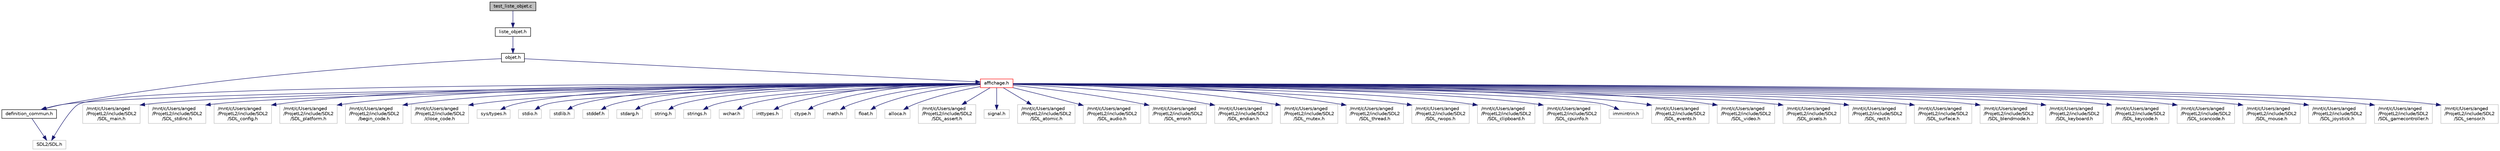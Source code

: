 digraph "test_liste_objet.c"
{
 // LATEX_PDF_SIZE
  edge [fontname="Helvetica",fontsize="10",labelfontname="Helvetica",labelfontsize="10"];
  node [fontname="Helvetica",fontsize="10",shape=record];
  Node1 [label="test_liste_objet.c",height=0.2,width=0.4,color="black", fillcolor="grey75", style="filled", fontcolor="black",tooltip=" "];
  Node1 -> Node2 [color="midnightblue",fontsize="10",style="solid",fontname="Helvetica"];
  Node2 [label="liste_objet.h",height=0.2,width=0.4,color="black", fillcolor="white", style="filled",URL="$d7/d64/liste__objet_8h.html",tooltip="Fichier contenant toutes les définitions concernant les listes d'objets."];
  Node2 -> Node3 [color="midnightblue",fontsize="10",style="solid",fontname="Helvetica"];
  Node3 [label="objet.h",height=0.2,width=0.4,color="black", fillcolor="white", style="filled",URL="$d4/d0b/objet_8h.html",tooltip="Fichier contenant toutes les définitions concernant les objets."];
  Node3 -> Node4 [color="midnightblue",fontsize="10",style="solid",fontname="Helvetica"];
  Node4 [label="definition_commun.h",height=0.2,width=0.4,color="black", fillcolor="white", style="filled",URL="$d1/daa/definition__commun_8h.html",tooltip="Contient toutes les définitions communes à tout les fichiers."];
  Node4 -> Node5 [color="midnightblue",fontsize="10",style="solid",fontname="Helvetica"];
  Node5 [label="SDL2/SDL.h",height=0.2,width=0.4,color="grey75", fillcolor="white", style="filled",tooltip=" "];
  Node3 -> Node6 [color="midnightblue",fontsize="10",style="solid",fontname="Helvetica"];
  Node6 [label="affichage.h",height=0.2,width=0.4,color="red", fillcolor="white", style="filled",URL="$d5/dae/affichage_8h.html",tooltip=" "];
  Node6 -> Node5 [color="midnightblue",fontsize="10",style="solid",fontname="Helvetica"];
  Node6 -> Node7 [color="midnightblue",fontsize="10",style="solid",fontname="Helvetica"];
  Node7 [label="/mnt/c/Users/anged\l/ProjetL2/include/SDL2\l/SDL_main.h",height=0.2,width=0.4,color="grey75", fillcolor="white", style="filled",tooltip=" "];
  Node6 -> Node8 [color="midnightblue",fontsize="10",style="solid",fontname="Helvetica"];
  Node8 [label="/mnt/c/Users/anged\l/ProjetL2/include/SDL2\l/SDL_stdinc.h",height=0.2,width=0.4,color="grey75", fillcolor="white", style="filled",tooltip=" "];
  Node6 -> Node9 [color="midnightblue",fontsize="10",style="solid",fontname="Helvetica"];
  Node9 [label="/mnt/c/Users/anged\l/ProjetL2/include/SDL2\l/SDL_config.h",height=0.2,width=0.4,color="grey75", fillcolor="white", style="filled",tooltip=" "];
  Node6 -> Node10 [color="midnightblue",fontsize="10",style="solid",fontname="Helvetica"];
  Node10 [label="/mnt/c/Users/anged\l/ProjetL2/include/SDL2\l/SDL_platform.h",height=0.2,width=0.4,color="grey75", fillcolor="white", style="filled",tooltip=" "];
  Node6 -> Node11 [color="midnightblue",fontsize="10",style="solid",fontname="Helvetica"];
  Node11 [label="/mnt/c/Users/anged\l/ProjetL2/include/SDL2\l/begin_code.h",height=0.2,width=0.4,color="grey75", fillcolor="white", style="filled",tooltip=" "];
  Node6 -> Node12 [color="midnightblue",fontsize="10",style="solid",fontname="Helvetica"];
  Node12 [label="/mnt/c/Users/anged\l/ProjetL2/include/SDL2\l/close_code.h",height=0.2,width=0.4,color="grey75", fillcolor="white", style="filled",tooltip=" "];
  Node6 -> Node13 [color="midnightblue",fontsize="10",style="solid",fontname="Helvetica"];
  Node13 [label="sys/types.h",height=0.2,width=0.4,color="grey75", fillcolor="white", style="filled",tooltip=" "];
  Node6 -> Node14 [color="midnightblue",fontsize="10",style="solid",fontname="Helvetica"];
  Node14 [label="stdio.h",height=0.2,width=0.4,color="grey75", fillcolor="white", style="filled",tooltip=" "];
  Node6 -> Node15 [color="midnightblue",fontsize="10",style="solid",fontname="Helvetica"];
  Node15 [label="stdlib.h",height=0.2,width=0.4,color="grey75", fillcolor="white", style="filled",tooltip=" "];
  Node6 -> Node16 [color="midnightblue",fontsize="10",style="solid",fontname="Helvetica"];
  Node16 [label="stddef.h",height=0.2,width=0.4,color="grey75", fillcolor="white", style="filled",tooltip=" "];
  Node6 -> Node17 [color="midnightblue",fontsize="10",style="solid",fontname="Helvetica"];
  Node17 [label="stdarg.h",height=0.2,width=0.4,color="grey75", fillcolor="white", style="filled",tooltip=" "];
  Node6 -> Node18 [color="midnightblue",fontsize="10",style="solid",fontname="Helvetica"];
  Node18 [label="string.h",height=0.2,width=0.4,color="grey75", fillcolor="white", style="filled",tooltip=" "];
  Node6 -> Node19 [color="midnightblue",fontsize="10",style="solid",fontname="Helvetica"];
  Node19 [label="strings.h",height=0.2,width=0.4,color="grey75", fillcolor="white", style="filled",tooltip=" "];
  Node6 -> Node20 [color="midnightblue",fontsize="10",style="solid",fontname="Helvetica"];
  Node20 [label="wchar.h",height=0.2,width=0.4,color="grey75", fillcolor="white", style="filled",tooltip=" "];
  Node6 -> Node21 [color="midnightblue",fontsize="10",style="solid",fontname="Helvetica"];
  Node21 [label="inttypes.h",height=0.2,width=0.4,color="grey75", fillcolor="white", style="filled",tooltip=" "];
  Node6 -> Node22 [color="midnightblue",fontsize="10",style="solid",fontname="Helvetica"];
  Node22 [label="ctype.h",height=0.2,width=0.4,color="grey75", fillcolor="white", style="filled",tooltip=" "];
  Node6 -> Node23 [color="midnightblue",fontsize="10",style="solid",fontname="Helvetica"];
  Node23 [label="math.h",height=0.2,width=0.4,color="grey75", fillcolor="white", style="filled",tooltip=" "];
  Node6 -> Node24 [color="midnightblue",fontsize="10",style="solid",fontname="Helvetica"];
  Node24 [label="float.h",height=0.2,width=0.4,color="grey75", fillcolor="white", style="filled",tooltip=" "];
  Node6 -> Node25 [color="midnightblue",fontsize="10",style="solid",fontname="Helvetica"];
  Node25 [label="alloca.h",height=0.2,width=0.4,color="grey75", fillcolor="white", style="filled",tooltip=" "];
  Node6 -> Node26 [color="midnightblue",fontsize="10",style="solid",fontname="Helvetica"];
  Node26 [label="/mnt/c/Users/anged\l/ProjetL2/include/SDL2\l/SDL_assert.h",height=0.2,width=0.4,color="grey75", fillcolor="white", style="filled",tooltip=" "];
  Node6 -> Node27 [color="midnightblue",fontsize="10",style="solid",fontname="Helvetica"];
  Node27 [label="signal.h",height=0.2,width=0.4,color="grey75", fillcolor="white", style="filled",tooltip=" "];
  Node6 -> Node28 [color="midnightblue",fontsize="10",style="solid",fontname="Helvetica"];
  Node28 [label="/mnt/c/Users/anged\l/ProjetL2/include/SDL2\l/SDL_atomic.h",height=0.2,width=0.4,color="grey75", fillcolor="white", style="filled",tooltip=" "];
  Node6 -> Node29 [color="midnightblue",fontsize="10",style="solid",fontname="Helvetica"];
  Node29 [label="/mnt/c/Users/anged\l/ProjetL2/include/SDL2\l/SDL_audio.h",height=0.2,width=0.4,color="grey75", fillcolor="white", style="filled",tooltip=" "];
  Node6 -> Node30 [color="midnightblue",fontsize="10",style="solid",fontname="Helvetica"];
  Node30 [label="/mnt/c/Users/anged\l/ProjetL2/include/SDL2\l/SDL_error.h",height=0.2,width=0.4,color="grey75", fillcolor="white", style="filled",tooltip=" "];
  Node6 -> Node31 [color="midnightblue",fontsize="10",style="solid",fontname="Helvetica"];
  Node31 [label="/mnt/c/Users/anged\l/ProjetL2/include/SDL2\l/SDL_endian.h",height=0.2,width=0.4,color="grey75", fillcolor="white", style="filled",tooltip=" "];
  Node6 -> Node32 [color="midnightblue",fontsize="10",style="solid",fontname="Helvetica"];
  Node32 [label="/mnt/c/Users/anged\l/ProjetL2/include/SDL2\l/SDL_mutex.h",height=0.2,width=0.4,color="grey75", fillcolor="white", style="filled",tooltip=" "];
  Node6 -> Node33 [color="midnightblue",fontsize="10",style="solid",fontname="Helvetica"];
  Node33 [label="/mnt/c/Users/anged\l/ProjetL2/include/SDL2\l/SDL_thread.h",height=0.2,width=0.4,color="grey75", fillcolor="white", style="filled",tooltip=" "];
  Node6 -> Node34 [color="midnightblue",fontsize="10",style="solid",fontname="Helvetica"];
  Node34 [label="/mnt/c/Users/anged\l/ProjetL2/include/SDL2\l/SDL_rwops.h",height=0.2,width=0.4,color="grey75", fillcolor="white", style="filled",tooltip=" "];
  Node6 -> Node35 [color="midnightblue",fontsize="10",style="solid",fontname="Helvetica"];
  Node35 [label="/mnt/c/Users/anged\l/ProjetL2/include/SDL2\l/SDL_clipboard.h",height=0.2,width=0.4,color="grey75", fillcolor="white", style="filled",tooltip=" "];
  Node6 -> Node36 [color="midnightblue",fontsize="10",style="solid",fontname="Helvetica"];
  Node36 [label="/mnt/c/Users/anged\l/ProjetL2/include/SDL2\l/SDL_cpuinfo.h",height=0.2,width=0.4,color="grey75", fillcolor="white", style="filled",tooltip=" "];
  Node6 -> Node37 [color="midnightblue",fontsize="10",style="solid",fontname="Helvetica"];
  Node37 [label="immintrin.h",height=0.2,width=0.4,color="grey75", fillcolor="white", style="filled",tooltip=" "];
  Node6 -> Node38 [color="midnightblue",fontsize="10",style="solid",fontname="Helvetica"];
  Node38 [label="/mnt/c/Users/anged\l/ProjetL2/include/SDL2\l/SDL_events.h",height=0.2,width=0.4,color="grey75", fillcolor="white", style="filled",tooltip=" "];
  Node6 -> Node39 [color="midnightblue",fontsize="10",style="solid",fontname="Helvetica"];
  Node39 [label="/mnt/c/Users/anged\l/ProjetL2/include/SDL2\l/SDL_video.h",height=0.2,width=0.4,color="grey75", fillcolor="white", style="filled",tooltip=" "];
  Node6 -> Node40 [color="midnightblue",fontsize="10",style="solid",fontname="Helvetica"];
  Node40 [label="/mnt/c/Users/anged\l/ProjetL2/include/SDL2\l/SDL_pixels.h",height=0.2,width=0.4,color="grey75", fillcolor="white", style="filled",tooltip=" "];
  Node6 -> Node41 [color="midnightblue",fontsize="10",style="solid",fontname="Helvetica"];
  Node41 [label="/mnt/c/Users/anged\l/ProjetL2/include/SDL2\l/SDL_rect.h",height=0.2,width=0.4,color="grey75", fillcolor="white", style="filled",tooltip=" "];
  Node6 -> Node42 [color="midnightblue",fontsize="10",style="solid",fontname="Helvetica"];
  Node42 [label="/mnt/c/Users/anged\l/ProjetL2/include/SDL2\l/SDL_surface.h",height=0.2,width=0.4,color="grey75", fillcolor="white", style="filled",tooltip=" "];
  Node6 -> Node43 [color="midnightblue",fontsize="10",style="solid",fontname="Helvetica"];
  Node43 [label="/mnt/c/Users/anged\l/ProjetL2/include/SDL2\l/SDL_blendmode.h",height=0.2,width=0.4,color="grey75", fillcolor="white", style="filled",tooltip=" "];
  Node6 -> Node44 [color="midnightblue",fontsize="10",style="solid",fontname="Helvetica"];
  Node44 [label="/mnt/c/Users/anged\l/ProjetL2/include/SDL2\l/SDL_keyboard.h",height=0.2,width=0.4,color="grey75", fillcolor="white", style="filled",tooltip=" "];
  Node6 -> Node45 [color="midnightblue",fontsize="10",style="solid",fontname="Helvetica"];
  Node45 [label="/mnt/c/Users/anged\l/ProjetL2/include/SDL2\l/SDL_keycode.h",height=0.2,width=0.4,color="grey75", fillcolor="white", style="filled",tooltip=" "];
  Node6 -> Node46 [color="midnightblue",fontsize="10",style="solid",fontname="Helvetica"];
  Node46 [label="/mnt/c/Users/anged\l/ProjetL2/include/SDL2\l/SDL_scancode.h",height=0.2,width=0.4,color="grey75", fillcolor="white", style="filled",tooltip=" "];
  Node6 -> Node47 [color="midnightblue",fontsize="10",style="solid",fontname="Helvetica"];
  Node47 [label="/mnt/c/Users/anged\l/ProjetL2/include/SDL2\l/SDL_mouse.h",height=0.2,width=0.4,color="grey75", fillcolor="white", style="filled",tooltip=" "];
  Node6 -> Node48 [color="midnightblue",fontsize="10",style="solid",fontname="Helvetica"];
  Node48 [label="/mnt/c/Users/anged\l/ProjetL2/include/SDL2\l/SDL_joystick.h",height=0.2,width=0.4,color="grey75", fillcolor="white", style="filled",tooltip=" "];
  Node6 -> Node49 [color="midnightblue",fontsize="10",style="solid",fontname="Helvetica"];
  Node49 [label="/mnt/c/Users/anged\l/ProjetL2/include/SDL2\l/SDL_gamecontroller.h",height=0.2,width=0.4,color="grey75", fillcolor="white", style="filled",tooltip=" "];
  Node6 -> Node50 [color="midnightblue",fontsize="10",style="solid",fontname="Helvetica"];
  Node50 [label="/mnt/c/Users/anged\l/ProjetL2/include/SDL2\l/SDL_sensor.h",height=0.2,width=0.4,color="grey75", fillcolor="white", style="filled",tooltip=" "];
  Node6 -> Node4 [color="midnightblue",fontsize="10",style="solid",fontname="Helvetica"];
}

